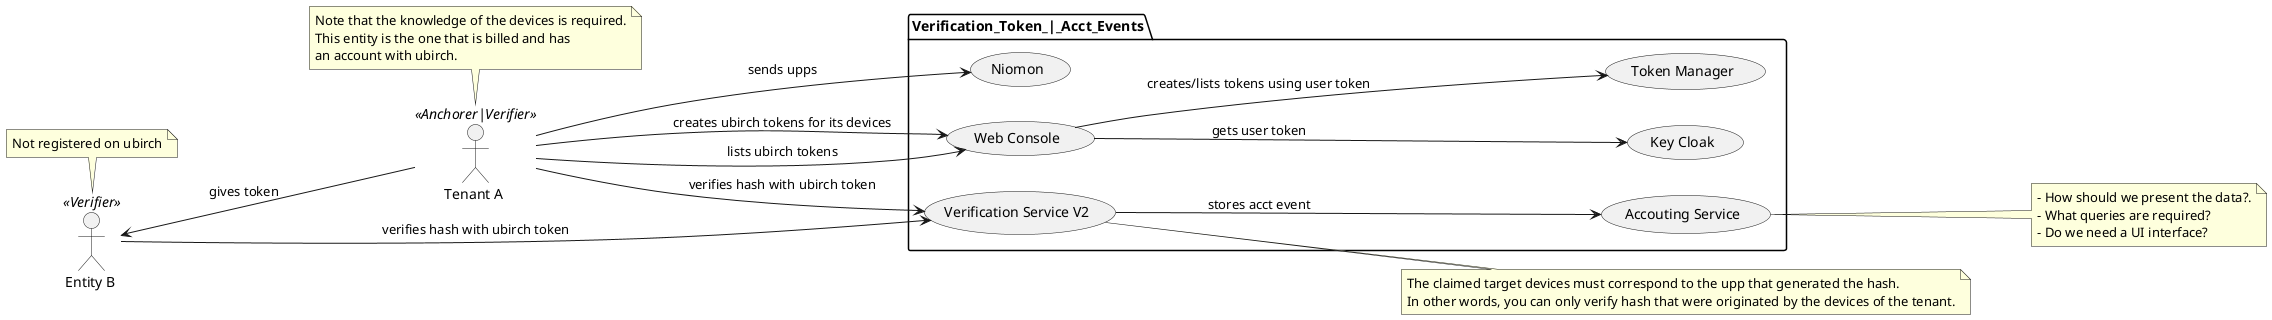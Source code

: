 @startuml
left to right direction
actor :Tenant A : as A <<Anchorer|Verifier>>
actor :Entity B : as B <<Verifier>>

package Verification_Token_|_Acct_Events {
  usecase "Token Manager" as token_manager
  usecase "Verification Service V2" as verification_service
  usecase "Accouting Service" as acct_service
  usecase "Key Cloak" as keycloak
  usecase "Web Console" as web_console
  usecase "Niomon" as niomon
}

note right of acct_service
 - How should we present the data?.
 - What queries are required?
 - Do we need a UI interface?
end note

note top of A
 Note that the knowledge of the devices is required.
 This entity is the one that is billed and has
 an account with ubirch.
end note

note top of B
 Not registered on ubirch
end note

note right of verification_service
 The claimed target devices must correspond to the upp that generated the hash.
 In other words, you can only verify hash that were originated by the devices of the tenant.
end note

web_console --> keycloak: gets user token
web_console --> token_manager: creates/lists tokens using user token
verification_service --> acct_service: stores acct event

A --> web_console: creates ubirch tokens for its devices
A --> web_console: lists ubirch tokens
A --> niomon: sends upps
A --> verification_service: verifies hash with ubirch token

B --> verification_service: verifies hash with ubirch token
B <-- A: gives token


@enduml
